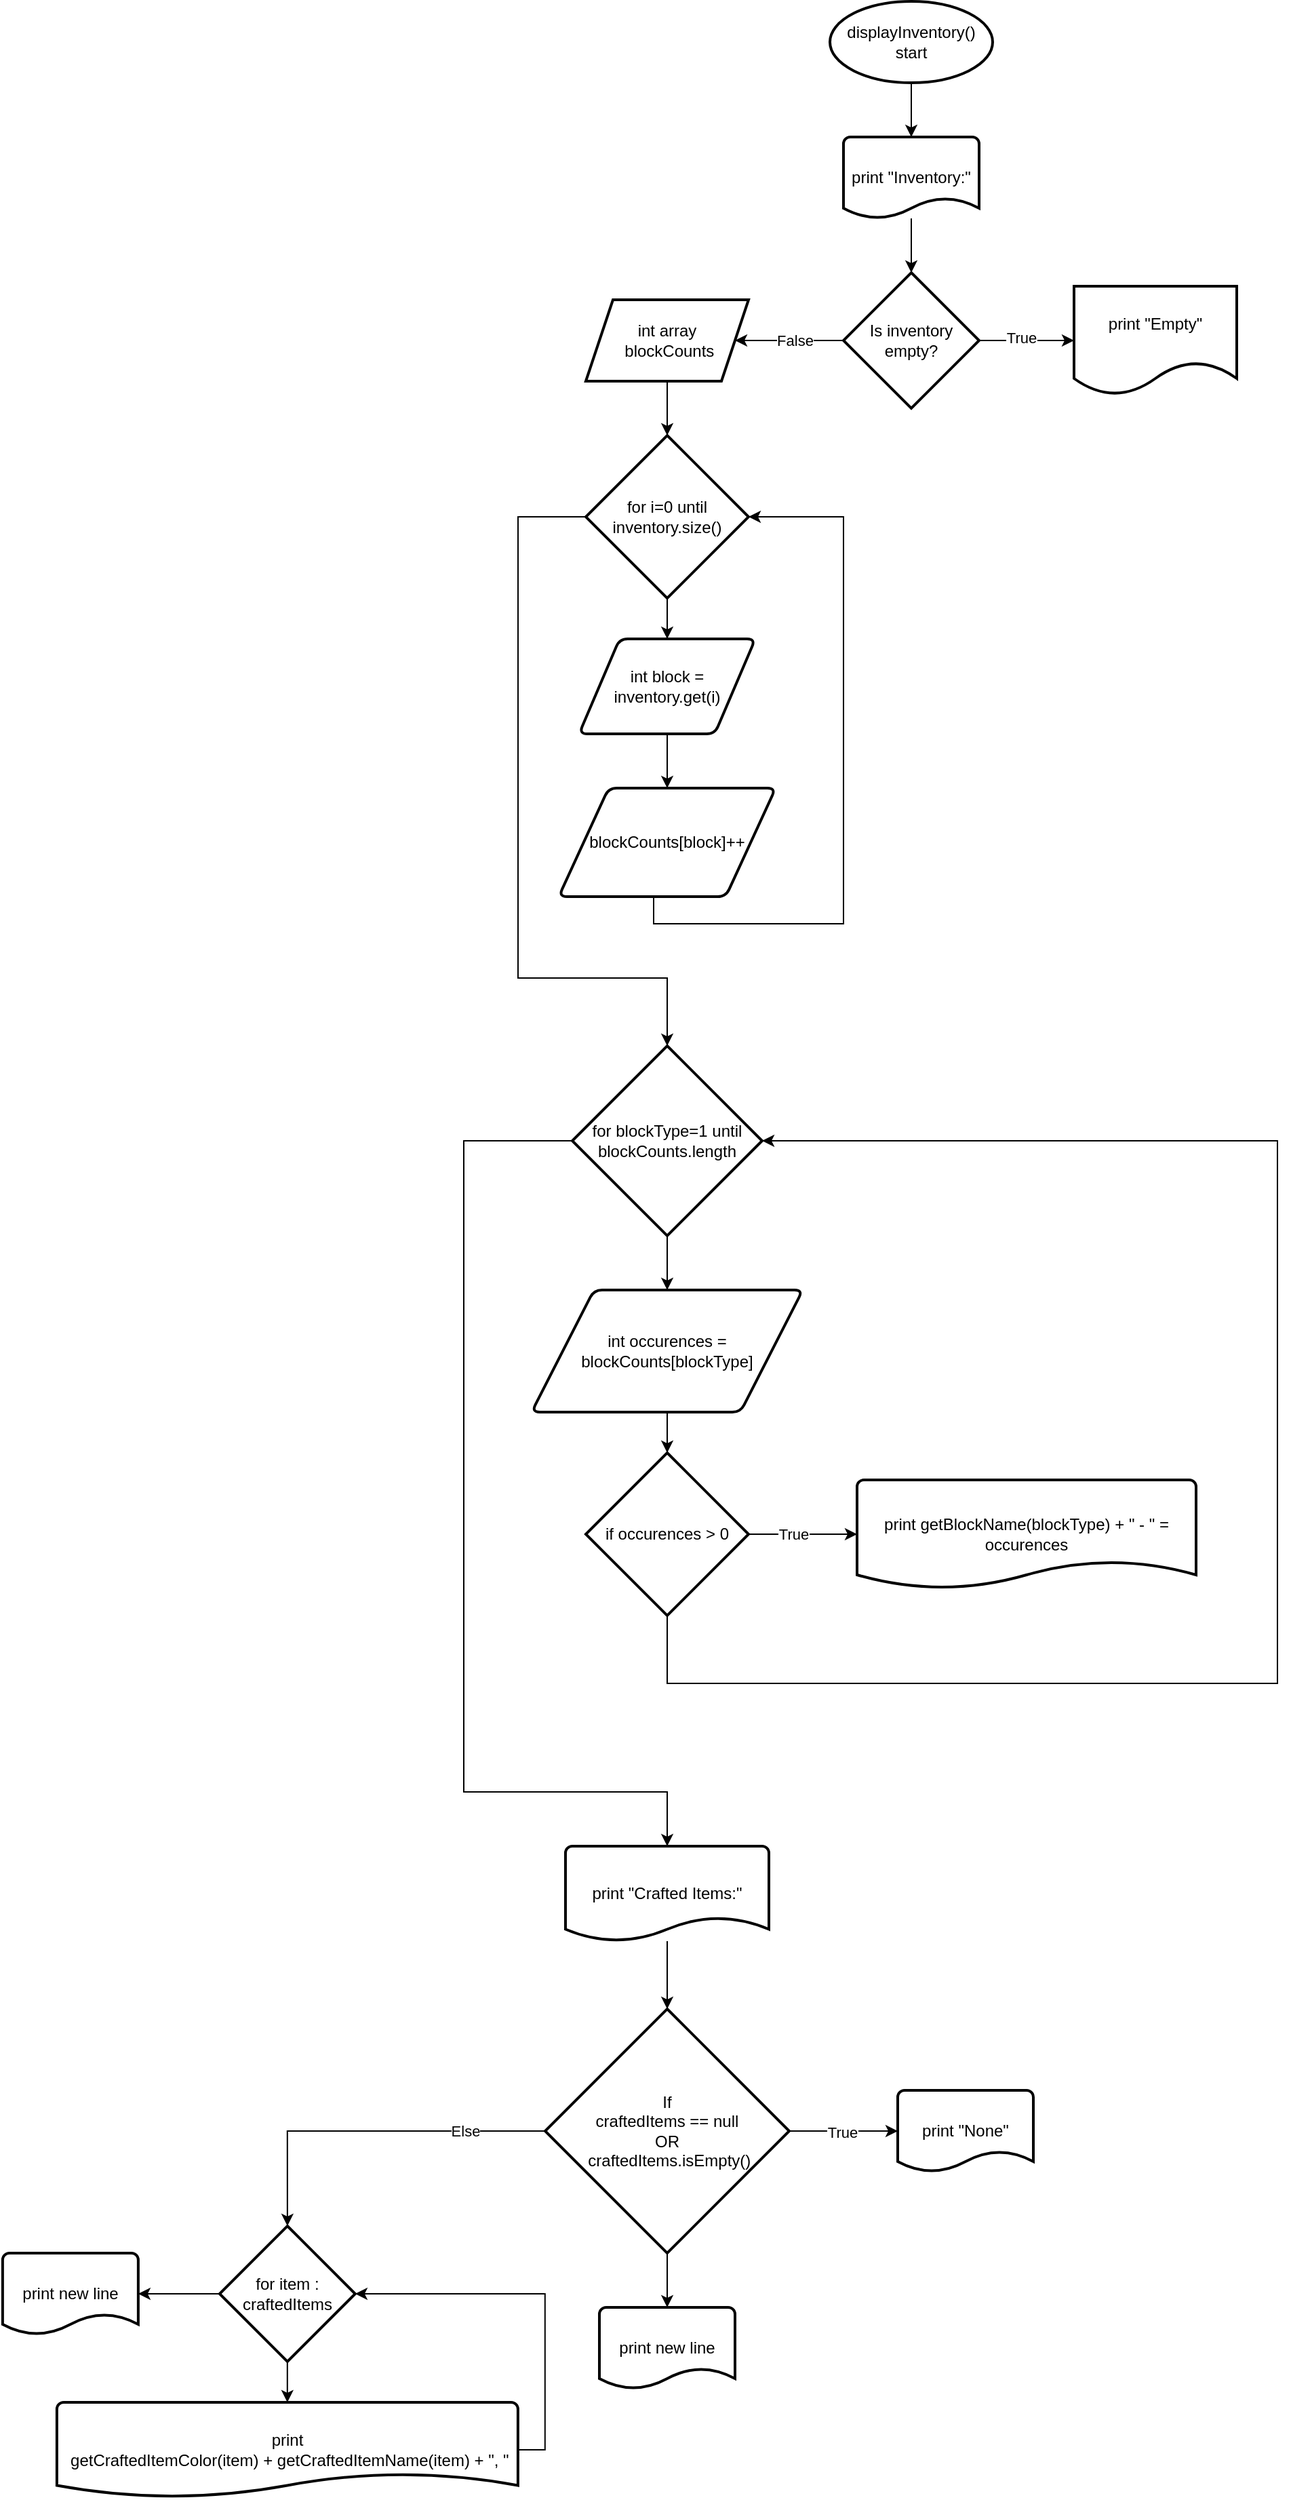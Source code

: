 <mxfile version="21.7.5" type="google">
  <diagram name="Page-1" id="9pJPl8TB40XE6PPOT-My">
    <mxGraphModel grid="1" page="0" gridSize="10" guides="1" tooltips="1" connect="1" arrows="1" fold="1" pageScale="1" pageWidth="827" pageHeight="1169" math="0" shadow="0">
      <root>
        <mxCell id="0" />
        <mxCell id="1" parent="0" />
        <mxCell id="N_VV3SQQgth0KUQHzzlW-3" value="" style="edgeStyle=orthogonalEdgeStyle;rounded=0;orthogonalLoop=1;jettySize=auto;html=1;" edge="1" parent="1" source="N_VV3SQQgth0KUQHzzlW-1" target="N_VV3SQQgth0KUQHzzlW-2">
          <mxGeometry relative="1" as="geometry" />
        </mxCell>
        <mxCell id="N_VV3SQQgth0KUQHzzlW-1" value="displayInventory()&lt;br&gt;start" style="strokeWidth=2;html=1;shape=mxgraph.flowchart.start_1;whiteSpace=wrap;" vertex="1" parent="1">
          <mxGeometry x="110" y="240" width="120" height="60" as="geometry" />
        </mxCell>
        <mxCell id="N_VV3SQQgth0KUQHzzlW-10" value="" style="edgeStyle=orthogonalEdgeStyle;rounded=0;orthogonalLoop=1;jettySize=auto;html=1;" edge="1" parent="1" source="N_VV3SQQgth0KUQHzzlW-2" target="N_VV3SQQgth0KUQHzzlW-4">
          <mxGeometry relative="1" as="geometry" />
        </mxCell>
        <mxCell id="N_VV3SQQgth0KUQHzzlW-2" value="print &quot;Inventory:&quot;" style="strokeWidth=2;html=1;shape=mxgraph.flowchart.document2;whiteSpace=wrap;size=0.25;" vertex="1" parent="1">
          <mxGeometry x="120" y="340" width="100" height="60" as="geometry" />
        </mxCell>
        <mxCell id="N_VV3SQQgth0KUQHzzlW-6" value="" style="edgeStyle=orthogonalEdgeStyle;rounded=0;orthogonalLoop=1;jettySize=auto;html=1;" edge="1" parent="1" source="N_VV3SQQgth0KUQHzzlW-4" target="N_VV3SQQgth0KUQHzzlW-5">
          <mxGeometry relative="1" as="geometry" />
        </mxCell>
        <mxCell id="N_VV3SQQgth0KUQHzzlW-7" value="True" style="edgeLabel;html=1;align=center;verticalAlign=middle;resizable=0;points=[];" connectable="0" vertex="1" parent="N_VV3SQQgth0KUQHzzlW-6">
          <mxGeometry x="-0.114" y="2" relative="1" as="geometry">
            <mxPoint as="offset" />
          </mxGeometry>
        </mxCell>
        <mxCell id="N_VV3SQQgth0KUQHzzlW-9" value="" style="edgeStyle=orthogonalEdgeStyle;rounded=0;orthogonalLoop=1;jettySize=auto;html=1;" edge="1" parent="1" source="N_VV3SQQgth0KUQHzzlW-4" target="N_VV3SQQgth0KUQHzzlW-8">
          <mxGeometry relative="1" as="geometry" />
        </mxCell>
        <mxCell id="N_VV3SQQgth0KUQHzzlW-11" value="False" style="edgeLabel;html=1;align=center;verticalAlign=middle;resizable=0;points=[];" connectable="0" vertex="1" parent="N_VV3SQQgth0KUQHzzlW-9">
          <mxGeometry x="-0.1" y="4" relative="1" as="geometry">
            <mxPoint y="-4" as="offset" />
          </mxGeometry>
        </mxCell>
        <mxCell id="N_VV3SQQgth0KUQHzzlW-4" value="Is inventory empty?" style="strokeWidth=2;html=1;shape=mxgraph.flowchart.decision;whiteSpace=wrap;" vertex="1" parent="1">
          <mxGeometry x="120" y="440" width="100" height="100" as="geometry" />
        </mxCell>
        <mxCell id="N_VV3SQQgth0KUQHzzlW-5" value="print &quot;Empty&quot;" style="shape=document;whiteSpace=wrap;html=1;boundedLbl=1;strokeWidth=2;" vertex="1" parent="1">
          <mxGeometry x="290" y="450" width="120" height="80" as="geometry" />
        </mxCell>
        <mxCell id="N_VV3SQQgth0KUQHzzlW-13" value="" style="edgeStyle=orthogonalEdgeStyle;rounded=0;orthogonalLoop=1;jettySize=auto;html=1;" edge="1" parent="1" source="N_VV3SQQgth0KUQHzzlW-8" target="N_VV3SQQgth0KUQHzzlW-12">
          <mxGeometry relative="1" as="geometry" />
        </mxCell>
        <mxCell id="N_VV3SQQgth0KUQHzzlW-8" value="int array&lt;br&gt;&amp;nbsp;blockCounts" style="shape=parallelogram;perimeter=parallelogramPerimeter;whiteSpace=wrap;html=1;fixedSize=1;strokeWidth=2;" vertex="1" parent="1">
          <mxGeometry x="-70" y="460" width="120" height="60" as="geometry" />
        </mxCell>
        <mxCell id="N_VV3SQQgth0KUQHzzlW-15" value="" style="edgeStyle=orthogonalEdgeStyle;rounded=0;orthogonalLoop=1;jettySize=auto;html=1;" edge="1" parent="1" source="N_VV3SQQgth0KUQHzzlW-12" target="N_VV3SQQgth0KUQHzzlW-14">
          <mxGeometry relative="1" as="geometry" />
        </mxCell>
        <mxCell id="N_VV3SQQgth0KUQHzzlW-20" style="edgeStyle=orthogonalEdgeStyle;rounded=0;orthogonalLoop=1;jettySize=auto;html=1;exitX=0;exitY=0.5;exitDx=0;exitDy=0;exitPerimeter=0;entryX=0.5;entryY=0;entryDx=0;entryDy=0;entryPerimeter=0;" edge="1" parent="1" source="N_VV3SQQgth0KUQHzzlW-12" target="N_VV3SQQgth0KUQHzzlW-19">
          <mxGeometry relative="1" as="geometry">
            <Array as="points">
              <mxPoint x="-120" y="620" />
              <mxPoint x="-120" y="960" />
              <mxPoint x="-10" y="960" />
            </Array>
          </mxGeometry>
        </mxCell>
        <mxCell id="N_VV3SQQgth0KUQHzzlW-12" value="for i=0 until inventory.size()" style="strokeWidth=2;html=1;shape=mxgraph.flowchart.decision;whiteSpace=wrap;" vertex="1" parent="1">
          <mxGeometry x="-70" y="560" width="120" height="120" as="geometry" />
        </mxCell>
        <mxCell id="N_VV3SQQgth0KUQHzzlW-17" value="" style="edgeStyle=orthogonalEdgeStyle;rounded=0;orthogonalLoop=1;jettySize=auto;html=1;" edge="1" parent="1" source="N_VV3SQQgth0KUQHzzlW-14" target="N_VV3SQQgth0KUQHzzlW-16">
          <mxGeometry relative="1" as="geometry" />
        </mxCell>
        <mxCell id="N_VV3SQQgth0KUQHzzlW-14" value="int block = inventory.get(i)" style="shape=parallelogram;html=1;strokeWidth=2;perimeter=parallelogramPerimeter;whiteSpace=wrap;rounded=1;arcSize=12;size=0.23;" vertex="1" parent="1">
          <mxGeometry x="-75" y="710" width="130" height="70" as="geometry" />
        </mxCell>
        <mxCell id="N_VV3SQQgth0KUQHzzlW-18" style="edgeStyle=orthogonalEdgeStyle;rounded=0;orthogonalLoop=1;jettySize=auto;html=1;exitX=0.5;exitY=1;exitDx=0;exitDy=0;" edge="1" parent="1">
          <mxGeometry relative="1" as="geometry">
            <mxPoint x="-20" y="900" as="sourcePoint" />
            <mxPoint x="50" y="620" as="targetPoint" />
            <Array as="points">
              <mxPoint x="-20" y="920" />
              <mxPoint x="120" y="920" />
              <mxPoint x="120" y="620" />
            </Array>
          </mxGeometry>
        </mxCell>
        <mxCell id="N_VV3SQQgth0KUQHzzlW-16" value="blockCounts[block]++" style="shape=parallelogram;html=1;strokeWidth=2;perimeter=parallelogramPerimeter;whiteSpace=wrap;rounded=1;arcSize=12;size=0.23;" vertex="1" parent="1">
          <mxGeometry x="-90" y="820" width="160" height="80" as="geometry" />
        </mxCell>
        <mxCell id="N_VV3SQQgth0KUQHzzlW-22" value="" style="edgeStyle=orthogonalEdgeStyle;rounded=0;orthogonalLoop=1;jettySize=auto;html=1;" edge="1" parent="1" source="N_VV3SQQgth0KUQHzzlW-19" target="N_VV3SQQgth0KUQHzzlW-21">
          <mxGeometry relative="1" as="geometry" />
        </mxCell>
        <mxCell id="N_VV3SQQgth0KUQHzzlW-33" style="edgeStyle=orthogonalEdgeStyle;rounded=0;orthogonalLoop=1;jettySize=auto;html=1;exitX=0;exitY=0.5;exitDx=0;exitDy=0;exitPerimeter=0;entryX=0.5;entryY=0;entryDx=0;entryDy=0;entryPerimeter=0;" edge="1" parent="1" source="N_VV3SQQgth0KUQHzzlW-19" target="N_VV3SQQgth0KUQHzzlW-32">
          <mxGeometry relative="1" as="geometry">
            <Array as="points">
              <mxPoint x="-160" y="1080" />
              <mxPoint x="-160" y="1560" />
              <mxPoint x="-10" y="1560" />
            </Array>
          </mxGeometry>
        </mxCell>
        <mxCell id="N_VV3SQQgth0KUQHzzlW-19" value="for blockType=1 until blockCounts.length" style="strokeWidth=2;html=1;shape=mxgraph.flowchart.decision;whiteSpace=wrap;" vertex="1" parent="1">
          <mxGeometry x="-80" y="1010" width="140" height="140" as="geometry" />
        </mxCell>
        <mxCell id="N_VV3SQQgth0KUQHzzlW-25" value="" style="edgeStyle=orthogonalEdgeStyle;rounded=0;orthogonalLoop=1;jettySize=auto;html=1;" edge="1" parent="1" source="N_VV3SQQgth0KUQHzzlW-21" target="N_VV3SQQgth0KUQHzzlW-24">
          <mxGeometry relative="1" as="geometry" />
        </mxCell>
        <mxCell id="N_VV3SQQgth0KUQHzzlW-21" value="int occurences = blockCounts[blockType]" style="shape=parallelogram;html=1;strokeWidth=2;perimeter=parallelogramPerimeter;whiteSpace=wrap;rounded=1;arcSize=12;size=0.23;" vertex="1" parent="1">
          <mxGeometry x="-110" y="1190" width="200" height="90" as="geometry" />
        </mxCell>
        <mxCell id="N_VV3SQQgth0KUQHzzlW-27" value="" style="edgeStyle=orthogonalEdgeStyle;rounded=0;orthogonalLoop=1;jettySize=auto;html=1;" edge="1" parent="1" source="N_VV3SQQgth0KUQHzzlW-24" target="N_VV3SQQgth0KUQHzzlW-26">
          <mxGeometry relative="1" as="geometry" />
        </mxCell>
        <mxCell id="N_VV3SQQgth0KUQHzzlW-28" value="True" style="edgeLabel;html=1;align=center;verticalAlign=middle;resizable=0;points=[];" connectable="0" vertex="1" parent="N_VV3SQQgth0KUQHzzlW-27">
          <mxGeometry x="-0.171" relative="1" as="geometry">
            <mxPoint as="offset" />
          </mxGeometry>
        </mxCell>
        <mxCell id="N_VV3SQQgth0KUQHzzlW-31" style="edgeStyle=orthogonalEdgeStyle;rounded=0;orthogonalLoop=1;jettySize=auto;html=1;exitX=0.5;exitY=1;exitDx=0;exitDy=0;exitPerimeter=0;entryX=1;entryY=0.5;entryDx=0;entryDy=0;entryPerimeter=0;" edge="1" parent="1" source="N_VV3SQQgth0KUQHzzlW-24" target="N_VV3SQQgth0KUQHzzlW-19">
          <mxGeometry relative="1" as="geometry">
            <Array as="points">
              <mxPoint x="-10" y="1480" />
              <mxPoint x="440" y="1480" />
              <mxPoint x="440" y="1080" />
            </Array>
          </mxGeometry>
        </mxCell>
        <mxCell id="N_VV3SQQgth0KUQHzzlW-24" value="if occurences &amp;gt; 0" style="strokeWidth=2;html=1;shape=mxgraph.flowchart.decision;whiteSpace=wrap;" vertex="1" parent="1">
          <mxGeometry x="-70" y="1310" width="120" height="120" as="geometry" />
        </mxCell>
        <mxCell id="N_VV3SQQgth0KUQHzzlW-26" value="print getBlockName(blockType) + &quot; - &quot; = occurences" style="strokeWidth=2;html=1;shape=mxgraph.flowchart.document2;whiteSpace=wrap;size=0.25;" vertex="1" parent="1">
          <mxGeometry x="130" y="1330" width="250" height="80" as="geometry" />
        </mxCell>
        <mxCell id="N_VV3SQQgth0KUQHzzlW-41" value="" style="edgeStyle=orthogonalEdgeStyle;rounded=0;orthogonalLoop=1;jettySize=auto;html=1;" edge="1" parent="1" source="N_VV3SQQgth0KUQHzzlW-32" target="N_VV3SQQgth0KUQHzzlW-40">
          <mxGeometry relative="1" as="geometry" />
        </mxCell>
        <mxCell id="N_VV3SQQgth0KUQHzzlW-32" value="print &quot;Crafted Items:&quot;" style="strokeWidth=2;html=1;shape=mxgraph.flowchart.document2;whiteSpace=wrap;size=0.25;" vertex="1" parent="1">
          <mxGeometry x="-85" y="1600" width="150" height="70" as="geometry" />
        </mxCell>
        <mxCell id="N_VV3SQQgth0KUQHzzlW-44" value="" style="edgeStyle=orthogonalEdgeStyle;rounded=0;orthogonalLoop=1;jettySize=auto;html=1;" edge="1" parent="1" source="N_VV3SQQgth0KUQHzzlW-40" target="N_VV3SQQgth0KUQHzzlW-42">
          <mxGeometry relative="1" as="geometry" />
        </mxCell>
        <mxCell id="N_VV3SQQgth0KUQHzzlW-45" value="True" style="edgeLabel;html=1;align=center;verticalAlign=middle;resizable=0;points=[];" connectable="0" vertex="1" parent="N_VV3SQQgth0KUQHzzlW-44">
          <mxGeometry x="-0.028" y="-1" relative="1" as="geometry">
            <mxPoint as="offset" />
          </mxGeometry>
        </mxCell>
        <mxCell id="N_VV3SQQgth0KUQHzzlW-47" style="edgeStyle=orthogonalEdgeStyle;rounded=0;orthogonalLoop=1;jettySize=auto;html=1;exitX=0;exitY=0.5;exitDx=0;exitDy=0;exitPerimeter=0;entryX=0.5;entryY=0;entryDx=0;entryDy=0;entryPerimeter=0;" edge="1" parent="1" source="N_VV3SQQgth0KUQHzzlW-40" target="N_VV3SQQgth0KUQHzzlW-46">
          <mxGeometry relative="1" as="geometry" />
        </mxCell>
        <mxCell id="N_VV3SQQgth0KUQHzzlW-48" value="Else" style="edgeLabel;html=1;align=center;verticalAlign=middle;resizable=0;points=[];" connectable="0" vertex="1" parent="N_VV3SQQgth0KUQHzzlW-47">
          <mxGeometry x="-0.548" y="4" relative="1" as="geometry">
            <mxPoint y="-4" as="offset" />
          </mxGeometry>
        </mxCell>
        <mxCell id="N_VV3SQQgth0KUQHzzlW-55" value="" style="edgeStyle=orthogonalEdgeStyle;rounded=0;orthogonalLoop=1;jettySize=auto;html=1;" edge="1" parent="1" source="N_VV3SQQgth0KUQHzzlW-40" target="N_VV3SQQgth0KUQHzzlW-54">
          <mxGeometry relative="1" as="geometry" />
        </mxCell>
        <mxCell id="N_VV3SQQgth0KUQHzzlW-40" value="If&lt;br&gt;craftedItems == null &lt;br&gt;OR&lt;br&gt;&amp;nbsp;craftedItems.isEmpty()" style="strokeWidth=2;html=1;shape=mxgraph.flowchart.decision;whiteSpace=wrap;" vertex="1" parent="1">
          <mxGeometry x="-100" y="1720" width="180" height="180" as="geometry" />
        </mxCell>
        <mxCell id="N_VV3SQQgth0KUQHzzlW-42" value="print &quot;None&quot;" style="strokeWidth=2;html=1;shape=mxgraph.flowchart.document2;whiteSpace=wrap;size=0.25;" vertex="1" parent="1">
          <mxGeometry x="160" y="1780" width="100" height="60" as="geometry" />
        </mxCell>
        <mxCell id="N_VV3SQQgth0KUQHzzlW-50" value="" style="edgeStyle=orthogonalEdgeStyle;rounded=0;orthogonalLoop=1;jettySize=auto;html=1;" edge="1" parent="1" source="N_VV3SQQgth0KUQHzzlW-46" target="N_VV3SQQgth0KUQHzzlW-49">
          <mxGeometry relative="1" as="geometry" />
        </mxCell>
        <mxCell id="N_VV3SQQgth0KUQHzzlW-53" value="" style="edgeStyle=orthogonalEdgeStyle;rounded=0;orthogonalLoop=1;jettySize=auto;html=1;" edge="1" parent="1" source="N_VV3SQQgth0KUQHzzlW-46" target="N_VV3SQQgth0KUQHzzlW-52">
          <mxGeometry relative="1" as="geometry" />
        </mxCell>
        <mxCell id="N_VV3SQQgth0KUQHzzlW-46" value="for item : craftedItems" style="strokeWidth=2;html=1;shape=mxgraph.flowchart.decision;whiteSpace=wrap;" vertex="1" parent="1">
          <mxGeometry x="-340.06" y="1880" width="100" height="100" as="geometry" />
        </mxCell>
        <mxCell id="N_VV3SQQgth0KUQHzzlW-51" style="edgeStyle=orthogonalEdgeStyle;rounded=0;orthogonalLoop=1;jettySize=auto;html=1;exitX=1;exitY=0.5;exitDx=0;exitDy=0;exitPerimeter=0;entryX=1;entryY=0.5;entryDx=0;entryDy=0;entryPerimeter=0;" edge="1" parent="1" source="N_VV3SQQgth0KUQHzzlW-49" target="N_VV3SQQgth0KUQHzzlW-46">
          <mxGeometry relative="1" as="geometry" />
        </mxCell>
        <mxCell id="N_VV3SQQgth0KUQHzzlW-49" value="print&lt;br&gt;&amp;nbsp;getCraftedItemColor(item) + getCraftedItemName(item) + &quot;, &quot;" style="strokeWidth=2;html=1;shape=mxgraph.flowchart.document2;whiteSpace=wrap;size=0.25;" vertex="1" parent="1">
          <mxGeometry x="-460.06" y="2010" width="340" height="70" as="geometry" />
        </mxCell>
        <mxCell id="N_VV3SQQgth0KUQHzzlW-52" value="print new line" style="strokeWidth=2;html=1;shape=mxgraph.flowchart.document2;whiteSpace=wrap;size=0.25;" vertex="1" parent="1">
          <mxGeometry x="-500.06" y="1900" width="100" height="60" as="geometry" />
        </mxCell>
        <mxCell id="N_VV3SQQgth0KUQHzzlW-54" value="print new line" style="strokeWidth=2;html=1;shape=mxgraph.flowchart.document2;whiteSpace=wrap;size=0.25;" vertex="1" parent="1">
          <mxGeometry x="-60" y="1940" width="100" height="60" as="geometry" />
        </mxCell>
      </root>
    </mxGraphModel>
  </diagram>
</mxfile>
